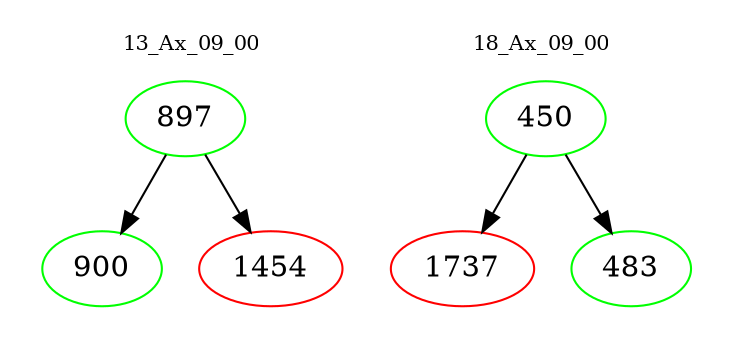 digraph{
subgraph cluster_0 {
color = white
label = "13_Ax_09_00";
fontsize=10;
T0_897 [label="897", color="green"]
T0_897 -> T0_900 [color="black"]
T0_900 [label="900", color="green"]
T0_897 -> T0_1454 [color="black"]
T0_1454 [label="1454", color="red"]
}
subgraph cluster_1 {
color = white
label = "18_Ax_09_00";
fontsize=10;
T1_450 [label="450", color="green"]
T1_450 -> T1_1737 [color="black"]
T1_1737 [label="1737", color="red"]
T1_450 -> T1_483 [color="black"]
T1_483 [label="483", color="green"]
}
}
